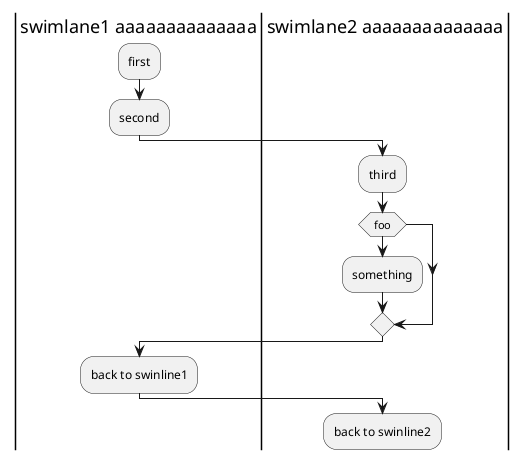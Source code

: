 {
  "sha1": "f49abr3qccil3j5wrw5h7zxo2ak8grs",
  "insertion": {
    "when": "2024-06-01T09:03:05.504Z",
    "user": "plantuml@gmail.com"
  }
}
@startuml
|swimlane1 aaaaaaaaaaaaaa|
:first;
:second;
|swimlane2 aaaaaaaaaaaaaa|
:third;
if (foo) then
:something;
endif
|swimlane1 aaaaaaaaaaaaaa|
:back to swinline1;
|swimlane2 aaaaaaaaaaaaaa|
:back to swinline2;
@enduml
